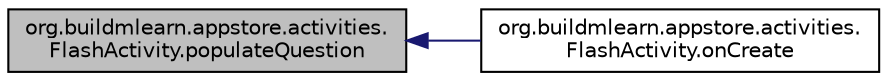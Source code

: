 digraph "org.buildmlearn.appstore.activities.FlashActivity.populateQuestion"
{
 // INTERACTIVE_SVG=YES
  bgcolor="transparent";
  edge [fontname="Helvetica",fontsize="10",labelfontname="Helvetica",labelfontsize="10"];
  node [fontname="Helvetica",fontsize="10",shape=record];
  rankdir="LR";
  Node1 [label="org.buildmlearn.appstore.activities.\lFlashActivity.populateQuestion",height=0.2,width=0.4,color="black", fillcolor="grey75", style="filled", fontcolor="black"];
  Node1 -> Node2 [dir="back",color="midnightblue",fontsize="10",style="solid",fontname="Helvetica"];
  Node2 [label="org.buildmlearn.appstore.activities.\lFlashActivity.onCreate",height=0.2,width=0.4,color="black",URL="$d6/d1d/classorg_1_1buildmlearn_1_1appstore_1_1activities_1_1_flash_activity.html#a76bd9b78546b0a6b5867988002f88e36",tooltip="The method is executed first when the activity is created. "];
}
